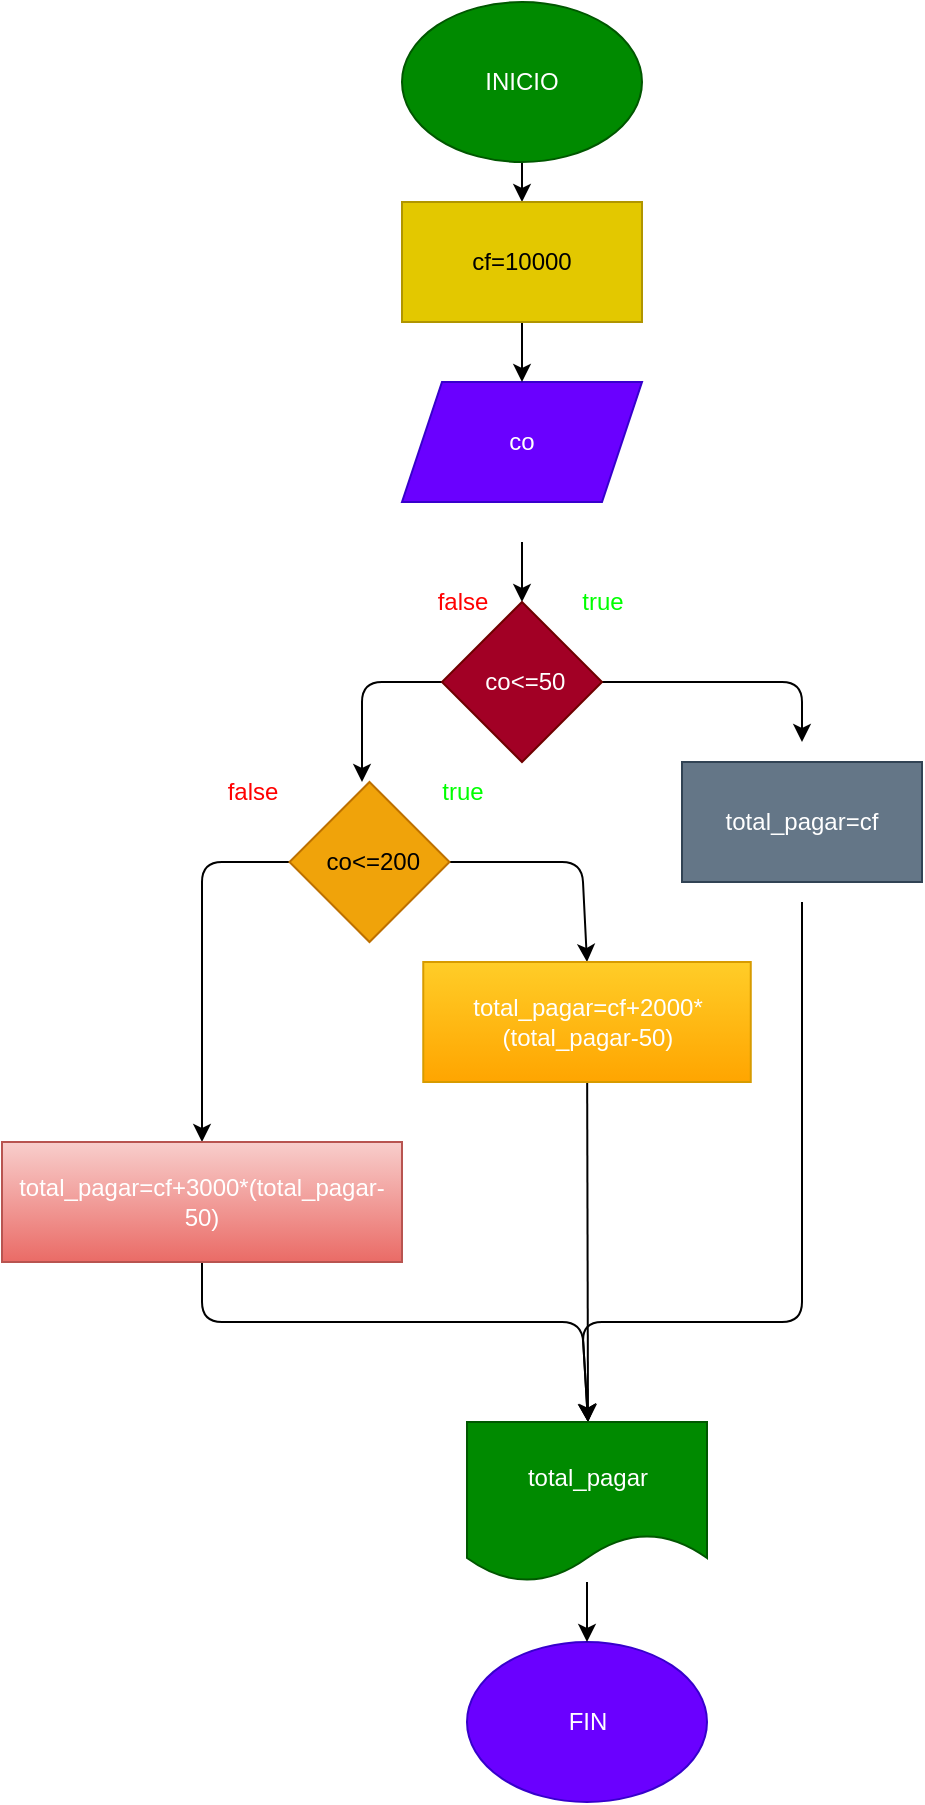 <mxfile>
    <diagram id="bNt_rtY3qY7iT7Jzd-9t" name="Página-1">
        <mxGraphModel dx="1720" dy="537" grid="1" gridSize="10" guides="1" tooltips="1" connect="1" arrows="1" fold="1" page="1" pageScale="1" pageWidth="827" pageHeight="1169" math="0" shadow="0">
            <root>
                <mxCell id="0"/>
                <mxCell id="1" parent="0"/>
                <mxCell id="45" value="" style="edgeStyle=none;html=1;" parent="1" source="2" target="33" edge="1">
                    <mxGeometry relative="1" as="geometry"/>
                </mxCell>
                <mxCell id="2" value="INICIO" style="ellipse;whiteSpace=wrap;html=1;fillColor=#008a00;fontColor=#ffffff;strokeColor=#005700;" parent="1" vertex="1">
                    <mxGeometry x="190" y="70" width="120" height="80" as="geometry"/>
                </mxCell>
                <mxCell id="6" value="" style="edgeStyle=none;html=1;" parent="1" source="3" edge="1">
                    <mxGeometry relative="1" as="geometry">
                        <mxPoint x="250" y="260" as="targetPoint"/>
                    </mxGeometry>
                </mxCell>
                <mxCell id="3" value="co" style="shape=parallelogram;perimeter=parallelogramPerimeter;whiteSpace=wrap;html=1;fixedSize=1;fillColor=#6a00ff;fontColor=#ffffff;strokeColor=#3700CC;" parent="1" vertex="1">
                    <mxGeometry x="190" y="260" width="120" height="60" as="geometry"/>
                </mxCell>
                <mxCell id="8" value="" style="edgeStyle=none;html=1;" parent="1" target="7" edge="1">
                    <mxGeometry relative="1" as="geometry">
                        <mxPoint x="250" y="340" as="sourcePoint"/>
                    </mxGeometry>
                </mxCell>
                <mxCell id="10" value="" style="edgeStyle=none;html=1;" parent="1" source="7" edge="1">
                    <mxGeometry relative="1" as="geometry">
                        <Array as="points">
                            <mxPoint x="390" y="410"/>
                        </Array>
                        <mxPoint x="390" y="440" as="targetPoint"/>
                    </mxGeometry>
                </mxCell>
                <mxCell id="13" style="edgeStyle=none;html=1;" parent="1" source="7" edge="1">
                    <mxGeometry relative="1" as="geometry">
                        <mxPoint x="170" y="460" as="targetPoint"/>
                        <Array as="points">
                            <mxPoint x="170" y="410"/>
                        </Array>
                    </mxGeometry>
                </mxCell>
                <mxCell id="7" value="&amp;nbsp;co&amp;lt;=50" style="rhombus;whiteSpace=wrap;html=1;align=center;fillColor=#a20025;fontColor=#ffffff;strokeColor=#6F0000;" parent="1" vertex="1">
                    <mxGeometry x="210" y="370" width="80" height="80" as="geometry"/>
                </mxCell>
                <mxCell id="32" style="edgeStyle=none;html=1;" parent="1" edge="1">
                    <mxGeometry relative="1" as="geometry">
                        <mxPoint x="283" y="780" as="targetPoint"/>
                        <Array as="points">
                            <mxPoint x="390" y="730"/>
                            <mxPoint x="280" y="730"/>
                        </Array>
                        <mxPoint x="390" y="520" as="sourcePoint"/>
                    </mxGeometry>
                </mxCell>
                <mxCell id="18" style="edgeStyle=none;html=1;entryX=0.5;entryY=0;entryDx=0;entryDy=0;" parent="1" source="11" target="37" edge="1">
                    <mxGeometry relative="1" as="geometry">
                        <Array as="points">
                            <mxPoint x="280" y="500"/>
                        </Array>
                        <mxPoint x="282.5" y="540" as="targetPoint"/>
                    </mxGeometry>
                </mxCell>
                <mxCell id="21" style="edgeStyle=none;html=1;entryX=0.5;entryY=0;entryDx=0;entryDy=0;" parent="1" source="11" target="39" edge="1">
                    <mxGeometry relative="1" as="geometry">
                        <Array as="points">
                            <mxPoint x="90" y="500"/>
                        </Array>
                        <mxPoint x="100" y="520" as="targetPoint"/>
                    </mxGeometry>
                </mxCell>
                <mxCell id="11" value="&amp;nbsp;co&amp;lt;=200" style="rhombus;whiteSpace=wrap;html=1;align=center;fillColor=#f0a30a;fontColor=#000000;strokeColor=#BD7000;" parent="1" vertex="1">
                    <mxGeometry x="133.75" y="460" width="80" height="80" as="geometry"/>
                </mxCell>
                <mxCell id="30" style="edgeStyle=none;html=1;exitX=0.5;exitY=1;exitDx=0;exitDy=0;" parent="1" edge="1" source="39">
                    <mxGeometry relative="1" as="geometry">
                        <mxPoint x="283" y="780" as="targetPoint"/>
                        <Array as="points">
                            <mxPoint x="90" y="730"/>
                            <mxPoint x="280" y="730"/>
                        </Array>
                        <mxPoint x="163" y="720" as="sourcePoint"/>
                    </mxGeometry>
                </mxCell>
                <mxCell id="31" style="edgeStyle=none;html=1;" parent="1" edge="1">
                    <mxGeometry relative="1" as="geometry">
                        <mxPoint x="283" y="780" as="targetPoint"/>
                        <mxPoint x="282.585" y="610" as="sourcePoint"/>
                    </mxGeometry>
                </mxCell>
                <mxCell id="22" value="&lt;font color=&quot;#00ff00&quot;&gt;true&lt;/font&gt;" style="text;html=1;align=center;verticalAlign=middle;resizable=0;points=[];autosize=1;strokeColor=none;fillColor=none;" parent="1" vertex="1">
                    <mxGeometry x="270" y="355" width="40" height="30" as="geometry"/>
                </mxCell>
                <mxCell id="23" value="&lt;span style=&quot;color: rgb(255, 0, 0);&quot;&gt;false&lt;/span&gt;" style="text;html=1;align=center;verticalAlign=middle;resizable=0;points=[];autosize=1;strokeColor=none;fillColor=none;" parent="1" vertex="1">
                    <mxGeometry x="195" y="355" width="50" height="30" as="geometry"/>
                </mxCell>
                <mxCell id="24" value="&lt;span style=&quot;color: rgb(255, 0, 0);&quot;&gt;false&lt;/span&gt;" style="text;html=1;align=center;verticalAlign=middle;resizable=0;points=[];autosize=1;strokeColor=none;fillColor=none;" parent="1" vertex="1">
                    <mxGeometry x="90" y="450" width="50" height="30" as="geometry"/>
                </mxCell>
                <mxCell id="27" value="&lt;font color=&quot;#00ff00&quot;&gt;true&lt;/font&gt;" style="text;html=1;align=center;verticalAlign=middle;resizable=0;points=[];autosize=1;strokeColor=none;fillColor=none;" parent="1" vertex="1">
                    <mxGeometry x="200" y="450" width="40" height="30" as="geometry"/>
                </mxCell>
                <mxCell id="29" value="FIN" style="ellipse;whiteSpace=wrap;html=1;fillColor=#6a00ff;fontColor=#ffffff;strokeColor=#3700CC;" parent="1" vertex="1">
                    <mxGeometry x="222.5" y="890" width="120" height="80" as="geometry"/>
                </mxCell>
                <mxCell id="44" value="" style="edgeStyle=none;html=1;" parent="1" source="33" target="3" edge="1">
                    <mxGeometry relative="1" as="geometry"/>
                </mxCell>
                <mxCell id="33" value="cf=10000" style="rounded=0;whiteSpace=wrap;html=1;fillColor=#e3c800;fontColor=#000000;strokeColor=#B09500;" parent="1" vertex="1">
                    <mxGeometry x="190" y="170" width="120" height="60" as="geometry"/>
                </mxCell>
                <mxCell id="34" value="total_pagar=cf" style="rounded=0;whiteSpace=wrap;html=1;fillColor=#647687;fontColor=#ffffff;strokeColor=#314354;" parent="1" vertex="1">
                    <mxGeometry x="330" y="450" width="120" height="60" as="geometry"/>
                </mxCell>
                <mxCell id="43" value="" style="edgeStyle=none;html=1;" parent="1" source="36" target="29" edge="1">
                    <mxGeometry relative="1" as="geometry"/>
                </mxCell>
                <mxCell id="36" value="total_pagar" style="shape=document;whiteSpace=wrap;html=1;boundedLbl=1;fillColor=#008a00;fontColor=#ffffff;strokeColor=#005700;" parent="1" vertex="1">
                    <mxGeometry x="222.5" y="780" width="120" height="80" as="geometry"/>
                </mxCell>
                <mxCell id="37" value="&lt;span style=&quot;color: rgb(255, 255, 255);&quot;&gt;total_pagar=cf+2000*(total_pagar-50)&lt;/span&gt;" style="rounded=0;whiteSpace=wrap;html=1;fillColor=#ffcd28;gradientColor=#ffa500;strokeColor=#d79b00;" parent="1" vertex="1">
                    <mxGeometry x="200.63" y="550" width="163.75" height="60" as="geometry"/>
                </mxCell>
                <mxCell id="39" value="&lt;span style=&quot;color: rgb(255, 255, 255);&quot;&gt;total_pagar=cf+3000*(total_pagar-50)&lt;/span&gt;" style="rounded=0;whiteSpace=wrap;html=1;fillColor=#f8cecc;gradientColor=#ea6b66;strokeColor=#b85450;" parent="1" vertex="1">
                    <mxGeometry x="-10" y="640" width="200" height="60" as="geometry"/>
                </mxCell>
            </root>
        </mxGraphModel>
    </diagram>
</mxfile>
